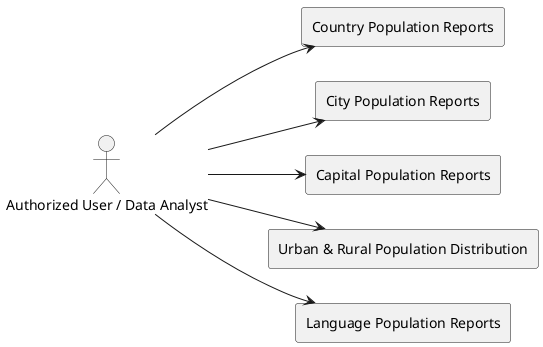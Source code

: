 @startuml
left to right direction

actor "Authorized User / Data Analyst" as User

rectangle "Country Population Reports" as Country
rectangle "City Population Reports" as City
rectangle "Capital Population Reports" as Capital
rectangle "Urban & Rural Population Distribution" as UrbanRural
rectangle "Language Population Reports" as Language

User --> Country
User --> City
User --> Capital
User --> UrbanRural
User --> Language
@enduml